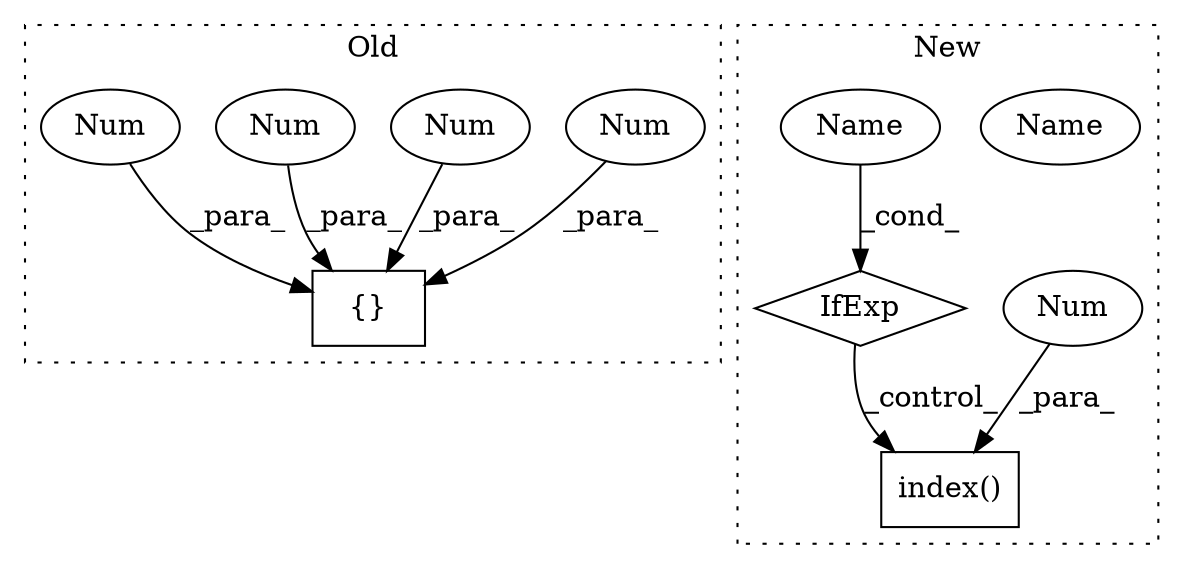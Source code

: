 digraph G {
subgraph cluster0 {
1 [label="{}" a="59" s="4276,4302" l="1,0" shape="box"];
3 [label="Num" a="76" s="4277" l="3" shape="ellipse"];
4 [label="Num" a="76" s="4299" l="3" shape="ellipse"];
5 [label="Num" a="76" s="4293" l="4" shape="ellipse"];
6 [label="Num" a="76" s="4287" l="4" shape="ellipse"];
label = "Old";
style="dotted";
}
subgraph cluster1 {
2 [label="index()" a="75" s="4315,4340" l="23,1" shape="box"];
7 [label="IfExp" a="51" s="4341,4356" l="4,6" shape="diamond"];
8 [label="Name" a="87" s="4345" l="11" shape="ellipse"];
9 [label="Num" a="76" s="4338" l="2" shape="ellipse"];
10 [label="Name" a="87" s="4345" l="11" shape="ellipse"];
label = "New";
style="dotted";
}
3 -> 1 [label="_para_"];
4 -> 1 [label="_para_"];
5 -> 1 [label="_para_"];
6 -> 1 [label="_para_"];
7 -> 2 [label="_control_"];
9 -> 2 [label="_para_"];
10 -> 7 [label="_cond_"];
}